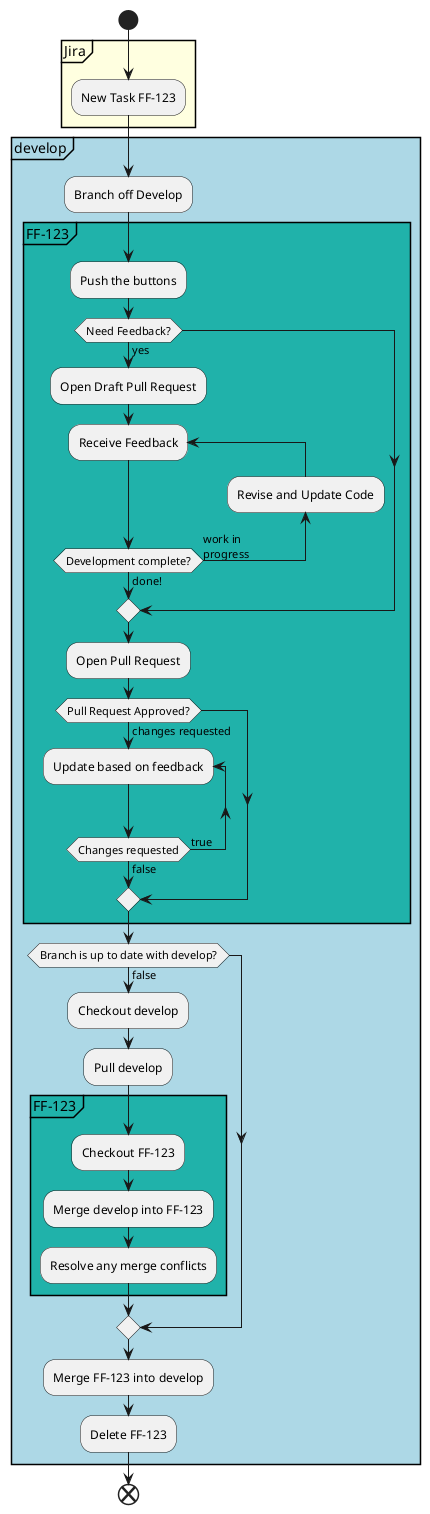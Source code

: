 @startuml developer git workflow

start
    partition Jira #LightYellow{
      :New Task FF-123;
    }
    partition develop #LightBlue{
      :Branch off Develop;

      partition FF-123 #LightSeaGreen{
        :Push the buttons;
          if(Need Feedback?) is(yes) then
            :Open Draft Pull Request;
            repeat :Receive Feedback;
              backward:Revise and Update Code;
            repeat while (Development complete?) is (work in\nprogress) not (done!)
          endif
          :Open Pull Request;
          if(Pull Request Approved?) then (changes requested)
            repeat :Update based on feedback;
            repeat while (Changes requested) is (true) not (false)
          endif

      }
        if(Branch is up to date with develop?) is (false) then
          :Checkout develop;
          :Pull develop;
          partition FF-123 #LightSeaGreen{
            :Checkout FF-123;
            :Merge develop into FF-123;
            :Resolve any merge conflicts;
          }
        endif

        :Merge FF-123 into develop;

        :Delete FF-123;
    }
end


@enduml
